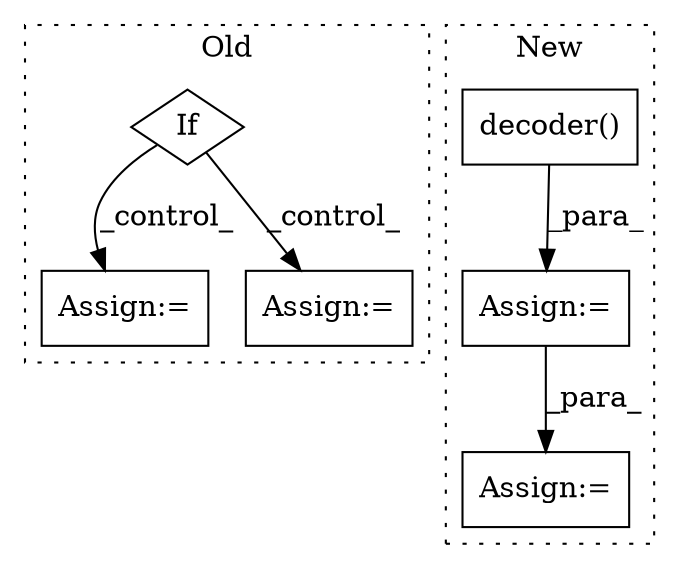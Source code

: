 digraph G {
subgraph cluster0 {
1 [label="If" a="96" s="4225" l="3" shape="diamond"];
3 [label="Assign:=" a="68" s="4588" l="3" shape="box"];
5 [label="Assign:=" a="68" s="4314" l="3" shape="box"];
label = "Old";
style="dotted";
}
subgraph cluster1 {
2 [label="decoder()" a="75" s="3661,3692" l="13,1" shape="box"];
4 [label="Assign:=" a="68" s="3658" l="3" shape="box"];
6 [label="Assign:=" a="68" s="3720" l="3" shape="box"];
label = "New";
style="dotted";
}
1 -> 5 [label="_control_"];
1 -> 3 [label="_control_"];
2 -> 4 [label="_para_"];
4 -> 6 [label="_para_"];
}